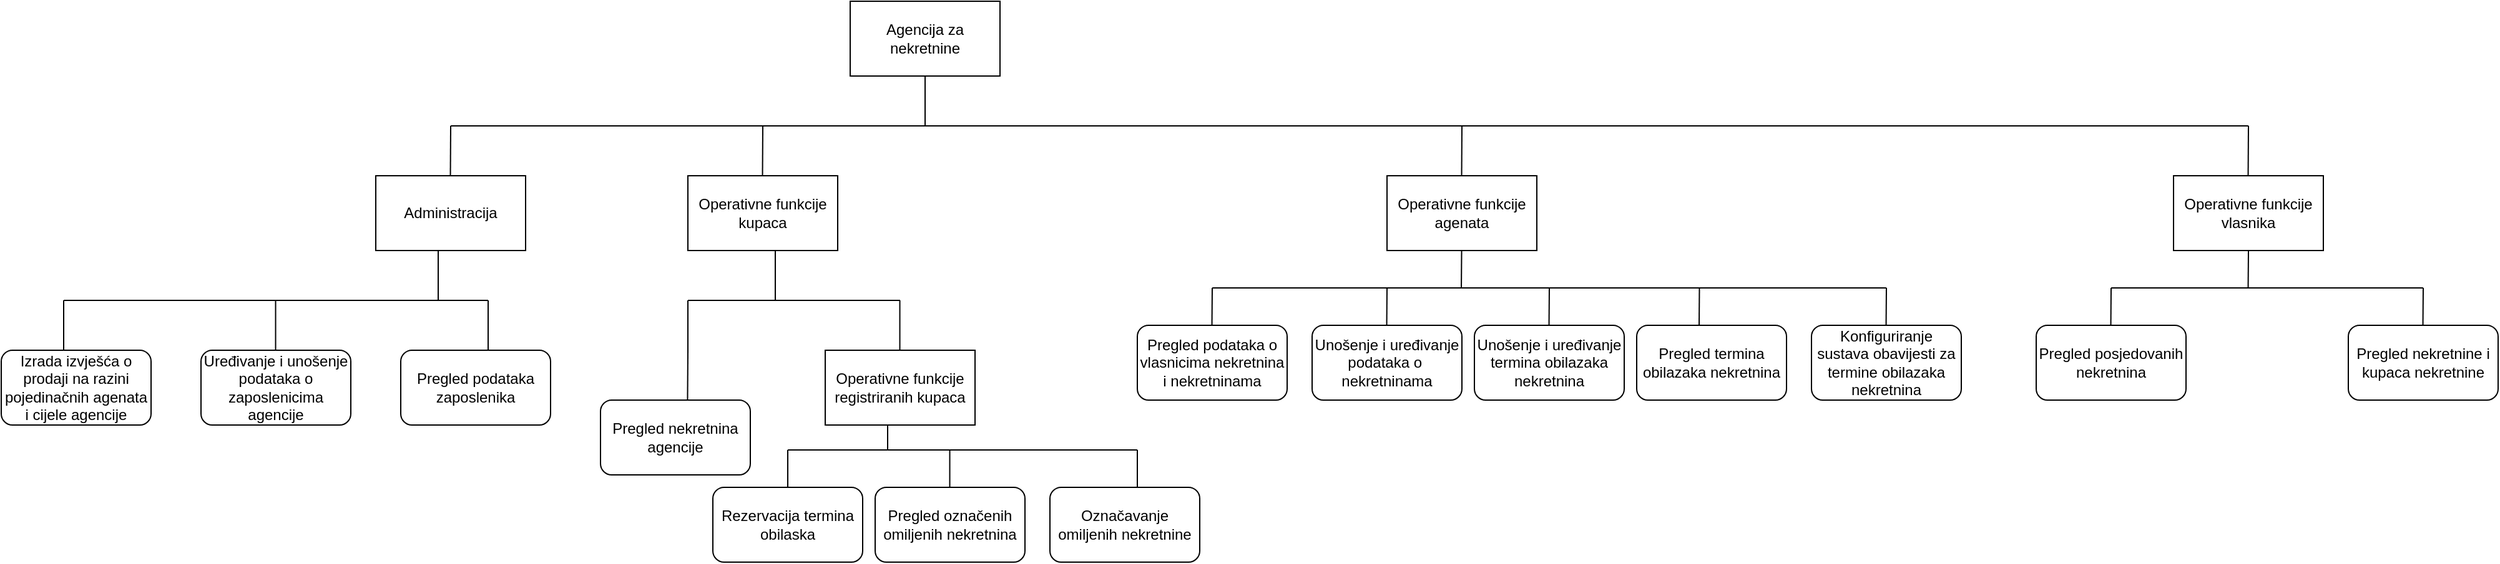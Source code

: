 <mxfile version="24.2.1" type="google">
  <diagram name="Page-1" id="19d8dcba-68ad-dc05-1034-9cf7b2a963f6">
    <mxGraphModel grid="1" page="1" gridSize="10" guides="1" tooltips="1" connect="1" arrows="1" fold="1" pageScale="1" pageWidth="1100" pageHeight="850" background="none" math="0" shadow="0">
      <root>
        <mxCell id="0" />
        <mxCell id="1" parent="0" />
        <mxCell id="bm9yW5xMiF2kMi5MJoD8-1" value="Agencija za nekretnine" style="rounded=0;whiteSpace=wrap;html=1;" vertex="1" parent="1">
          <mxGeometry x="490" y="50" width="120" height="60" as="geometry" />
        </mxCell>
        <mxCell id="bm9yW5xMiF2kMi5MJoD8-3" value="Administracija" style="rounded=0;whiteSpace=wrap;html=1;" vertex="1" parent="1">
          <mxGeometry x="110" y="190" width="120" height="60" as="geometry" />
        </mxCell>
        <mxCell id="bm9yW5xMiF2kMi5MJoD8-4" value="Operativne funkcije kupaca" style="rounded=0;whiteSpace=wrap;html=1;" vertex="1" parent="1">
          <mxGeometry x="360" y="190" width="120" height="60" as="geometry" />
        </mxCell>
        <mxCell id="bm9yW5xMiF2kMi5MJoD8-5" value="Operativne funkcije agenata" style="rounded=0;whiteSpace=wrap;html=1;" vertex="1" parent="1">
          <mxGeometry x="920" y="190" width="120" height="60" as="geometry" />
        </mxCell>
        <mxCell id="bm9yW5xMiF2kMi5MJoD8-6" value="Operativne funkcije vlasnika" style="rounded=0;whiteSpace=wrap;html=1;" vertex="1" parent="1">
          <mxGeometry x="1550" y="190" width="120" height="60" as="geometry" />
        </mxCell>
        <mxCell id="bm9yW5xMiF2kMi5MJoD8-10" value="" style="endArrow=none;html=1;rounded=0;" edge="1" parent="1">
          <mxGeometry width="50" height="50" relative="1" as="geometry">
            <mxPoint x="419.76" y="190" as="sourcePoint" />
            <mxPoint x="420" y="150" as="targetPoint" />
          </mxGeometry>
        </mxCell>
        <mxCell id="bm9yW5xMiF2kMi5MJoD8-11" value="" style="endArrow=none;html=1;rounded=0;" edge="1" parent="1">
          <mxGeometry width="50" height="50" relative="1" as="geometry">
            <mxPoint x="169.76" y="190" as="sourcePoint" />
            <mxPoint x="170" y="150" as="targetPoint" />
          </mxGeometry>
        </mxCell>
        <mxCell id="bm9yW5xMiF2kMi5MJoD8-13" value="" style="endArrow=none;html=1;rounded=0;" edge="1" parent="1">
          <mxGeometry width="50" height="50" relative="1" as="geometry">
            <mxPoint x="979.76" y="190" as="sourcePoint" />
            <mxPoint x="980" y="150" as="targetPoint" />
          </mxGeometry>
        </mxCell>
        <mxCell id="bm9yW5xMiF2kMi5MJoD8-16" value="" style="endArrow=none;html=1;rounded=0;" edge="1" parent="1">
          <mxGeometry width="50" height="50" relative="1" as="geometry">
            <mxPoint x="170" y="150" as="sourcePoint" />
            <mxPoint x="1610" y="150" as="targetPoint" />
          </mxGeometry>
        </mxCell>
        <mxCell id="bm9yW5xMiF2kMi5MJoD8-17" value="" style="endArrow=none;html=1;rounded=0;" edge="1" parent="1">
          <mxGeometry width="50" height="50" relative="1" as="geometry">
            <mxPoint x="550" y="150" as="sourcePoint" />
            <mxPoint x="550" y="110" as="targetPoint" />
          </mxGeometry>
        </mxCell>
        <mxCell id="bm9yW5xMiF2kMi5MJoD8-18" value="Izrada izvješća o prodaji na razini pojedinačnih agenata i cijele agencije" style="rounded=1;whiteSpace=wrap;html=1;" vertex="1" parent="1">
          <mxGeometry x="-190" y="330" width="120" height="60" as="geometry" />
        </mxCell>
        <mxCell id="bm9yW5xMiF2kMi5MJoD8-19" value="Uređivanje i unošenje podataka o zaposlenicima agencije" style="rounded=1;whiteSpace=wrap;html=1;" vertex="1" parent="1">
          <mxGeometry x="-30" y="330" width="120" height="60" as="geometry" />
        </mxCell>
        <mxCell id="bm9yW5xMiF2kMi5MJoD8-21" value="Pregled podataka zaposlenika" style="rounded=1;whiteSpace=wrap;html=1;" vertex="1" parent="1">
          <mxGeometry x="130" y="330" width="120" height="60" as="geometry" />
        </mxCell>
        <mxCell id="bm9yW5xMiF2kMi5MJoD8-22" value="" style="endArrow=none;html=1;rounded=0;" edge="1" parent="1">
          <mxGeometry width="50" height="50" relative="1" as="geometry">
            <mxPoint x="-140" y="330" as="sourcePoint" />
            <mxPoint x="-140" y="290" as="targetPoint" />
          </mxGeometry>
        </mxCell>
        <mxCell id="bm9yW5xMiF2kMi5MJoD8-23" value="" style="endArrow=none;html=1;rounded=0;" edge="1" parent="1">
          <mxGeometry width="50" height="50" relative="1" as="geometry">
            <mxPoint x="29.76" y="330" as="sourcePoint" />
            <mxPoint x="29.76" y="290" as="targetPoint" />
          </mxGeometry>
        </mxCell>
        <mxCell id="bm9yW5xMiF2kMi5MJoD8-24" value="" style="endArrow=none;html=1;rounded=0;" edge="1" parent="1">
          <mxGeometry width="50" height="50" relative="1" as="geometry">
            <mxPoint x="200" y="330" as="sourcePoint" />
            <mxPoint x="200" y="290" as="targetPoint" />
          </mxGeometry>
        </mxCell>
        <mxCell id="bm9yW5xMiF2kMi5MJoD8-25" value="" style="endArrow=none;html=1;rounded=0;" edge="1" parent="1">
          <mxGeometry width="50" height="50" relative="1" as="geometry">
            <mxPoint x="-140" y="290" as="sourcePoint" />
            <mxPoint x="200" y="290" as="targetPoint" />
          </mxGeometry>
        </mxCell>
        <mxCell id="bm9yW5xMiF2kMi5MJoD8-26" value="" style="endArrow=none;html=1;rounded=0;" edge="1" parent="1">
          <mxGeometry width="50" height="50" relative="1" as="geometry">
            <mxPoint x="160" y="290" as="sourcePoint" />
            <mxPoint x="160" y="250" as="targetPoint" />
          </mxGeometry>
        </mxCell>
        <mxCell id="bm9yW5xMiF2kMi5MJoD8-29" value="Operativne funkcije registriranih kupaca" style="rounded=0;whiteSpace=wrap;html=1;" vertex="1" parent="1">
          <mxGeometry x="470" y="330" width="120" height="60" as="geometry" />
        </mxCell>
        <mxCell id="bm9yW5xMiF2kMi5MJoD8-30" value="" style="endArrow=none;html=1;rounded=0;" edge="1" parent="1">
          <mxGeometry width="50" height="50" relative="1" as="geometry">
            <mxPoint x="360" y="330" as="sourcePoint" />
            <mxPoint x="360" y="290" as="targetPoint" />
          </mxGeometry>
        </mxCell>
        <mxCell id="bm9yW5xMiF2kMi5MJoD8-31" value="" style="endArrow=none;html=1;rounded=0;" edge="1" parent="1">
          <mxGeometry width="50" height="50" relative="1" as="geometry">
            <mxPoint x="529.76" y="330" as="sourcePoint" />
            <mxPoint x="529.76" y="290" as="targetPoint" />
          </mxGeometry>
        </mxCell>
        <mxCell id="bm9yW5xMiF2kMi5MJoD8-32" value="" style="endArrow=none;html=1;rounded=0;" edge="1" parent="1">
          <mxGeometry width="50" height="50" relative="1" as="geometry">
            <mxPoint x="360" y="290" as="sourcePoint" />
            <mxPoint x="530" y="290" as="targetPoint" />
          </mxGeometry>
        </mxCell>
        <mxCell id="bm9yW5xMiF2kMi5MJoD8-33" value="" style="endArrow=none;html=1;rounded=0;" edge="1" parent="1">
          <mxGeometry width="50" height="50" relative="1" as="geometry">
            <mxPoint x="430" y="290" as="sourcePoint" />
            <mxPoint x="430" y="250" as="targetPoint" />
          </mxGeometry>
        </mxCell>
        <mxCell id="bm9yW5xMiF2kMi5MJoD8-34" value="Pregled nekretnina agencije" style="rounded=1;whiteSpace=wrap;html=1;" vertex="1" parent="1">
          <mxGeometry x="290" y="370" width="120" height="60" as="geometry" />
        </mxCell>
        <mxCell id="bm9yW5xMiF2kMi5MJoD8-35" value="" style="endArrow=none;html=1;rounded=0;exitX=0.581;exitY=0.009;exitDx=0;exitDy=0;exitPerimeter=0;" edge="1" parent="1" source="bm9yW5xMiF2kMi5MJoD8-34">
          <mxGeometry width="50" height="50" relative="1" as="geometry">
            <mxPoint x="310" y="440" as="sourcePoint" />
            <mxPoint x="360" y="330" as="targetPoint" />
          </mxGeometry>
        </mxCell>
        <mxCell id="bm9yW5xMiF2kMi5MJoD8-36" value="Rezervacija termina obilaska" style="rounded=1;whiteSpace=wrap;html=1;" vertex="1" parent="1">
          <mxGeometry x="380" y="440" width="120" height="60" as="geometry" />
        </mxCell>
        <mxCell id="bm9yW5xMiF2kMi5MJoD8-37" value="Pregled označenih omiljenih nekretnina" style="rounded=1;whiteSpace=wrap;html=1;" vertex="1" parent="1">
          <mxGeometry x="510" y="440" width="120" height="60" as="geometry" />
        </mxCell>
        <mxCell id="bm9yW5xMiF2kMi5MJoD8-38" value="Označavanje omiljenih nekretnine" style="rounded=1;whiteSpace=wrap;html=1;" vertex="1" parent="1">
          <mxGeometry x="650" y="440" width="120" height="60" as="geometry" />
        </mxCell>
        <mxCell id="bm9yW5xMiF2kMi5MJoD8-39" value="" style="endArrow=none;html=1;rounded=0;" edge="1" parent="1">
          <mxGeometry width="50" height="50" relative="1" as="geometry">
            <mxPoint x="440" y="440" as="sourcePoint" />
            <mxPoint x="440" y="410" as="targetPoint" />
          </mxGeometry>
        </mxCell>
        <mxCell id="bm9yW5xMiF2kMi5MJoD8-40" value="" style="endArrow=none;html=1;rounded=0;" edge="1" parent="1">
          <mxGeometry width="50" height="50" relative="1" as="geometry">
            <mxPoint x="569.76" y="440" as="sourcePoint" />
            <mxPoint x="569.76" y="410" as="targetPoint" />
          </mxGeometry>
        </mxCell>
        <mxCell id="bm9yW5xMiF2kMi5MJoD8-41" value="" style="endArrow=none;html=1;rounded=0;" edge="1" parent="1">
          <mxGeometry width="50" height="50" relative="1" as="geometry">
            <mxPoint x="720" y="440" as="sourcePoint" />
            <mxPoint x="720" y="410" as="targetPoint" />
          </mxGeometry>
        </mxCell>
        <mxCell id="bm9yW5xMiF2kMi5MJoD8-42" value="" style="endArrow=none;html=1;rounded=0;" edge="1" parent="1">
          <mxGeometry width="50" height="50" relative="1" as="geometry">
            <mxPoint x="440" y="410" as="sourcePoint" />
            <mxPoint x="720" y="410" as="targetPoint" />
          </mxGeometry>
        </mxCell>
        <mxCell id="bm9yW5xMiF2kMi5MJoD8-44" value="" style="endArrow=none;html=1;rounded=0;" edge="1" parent="1">
          <mxGeometry width="50" height="50" relative="1" as="geometry">
            <mxPoint x="520" y="410" as="sourcePoint" />
            <mxPoint x="520" y="390" as="targetPoint" />
          </mxGeometry>
        </mxCell>
        <mxCell id="bm9yW5xMiF2kMi5MJoD8-49" value="Pregled posjedovanih nekretnina" style="rounded=1;whiteSpace=wrap;html=1;" vertex="1" parent="1">
          <mxGeometry x="1440" y="310" width="120" height="60" as="geometry" />
        </mxCell>
        <mxCell id="bm9yW5xMiF2kMi5MJoD8-50" value="Pregled nekretnine i kupaca nekretnine" style="rounded=1;whiteSpace=wrap;html=1;" vertex="1" parent="1">
          <mxGeometry x="1690" y="310" width="120" height="60" as="geometry" />
        </mxCell>
        <mxCell id="bm9yW5xMiF2kMi5MJoD8-51" value="" style="endArrow=none;html=1;rounded=0;" edge="1" parent="1">
          <mxGeometry width="50" height="50" relative="1" as="geometry">
            <mxPoint x="1609.76" y="190" as="sourcePoint" />
            <mxPoint x="1610" y="150" as="targetPoint" />
          </mxGeometry>
        </mxCell>
        <mxCell id="bm9yW5xMiF2kMi5MJoD8-53" value="" style="endArrow=none;html=1;rounded=0;exitX=0.469;exitY=-0.031;exitDx=0;exitDy=0;exitPerimeter=0;" edge="1" parent="1">
          <mxGeometry width="50" height="50" relative="1" as="geometry">
            <mxPoint x="1749.76" y="310" as="sourcePoint" />
            <mxPoint x="1750" y="280" as="targetPoint" />
          </mxGeometry>
        </mxCell>
        <mxCell id="bm9yW5xMiF2kMi5MJoD8-54" value="" style="endArrow=none;html=1;rounded=0;exitX=0.469;exitY=-0.031;exitDx=0;exitDy=0;exitPerimeter=0;" edge="1" parent="1">
          <mxGeometry width="50" height="50" relative="1" as="geometry">
            <mxPoint x="1499.76" y="310" as="sourcePoint" />
            <mxPoint x="1500" y="280" as="targetPoint" />
          </mxGeometry>
        </mxCell>
        <mxCell id="bm9yW5xMiF2kMi5MJoD8-55" value="" style="endArrow=none;html=1;rounded=0;" edge="1" parent="1">
          <mxGeometry width="50" height="50" relative="1" as="geometry">
            <mxPoint x="1500" y="280" as="sourcePoint" />
            <mxPoint x="1750" y="280" as="targetPoint" />
          </mxGeometry>
        </mxCell>
        <mxCell id="bm9yW5xMiF2kMi5MJoD8-56" value="" style="endArrow=none;html=1;rounded=0;exitX=0.469;exitY=-0.031;exitDx=0;exitDy=0;exitPerimeter=0;" edge="1" parent="1">
          <mxGeometry width="50" height="50" relative="1" as="geometry">
            <mxPoint x="1609.76" y="280" as="sourcePoint" />
            <mxPoint x="1610" y="250" as="targetPoint" />
          </mxGeometry>
        </mxCell>
        <mxCell id="bm9yW5xMiF2kMi5MJoD8-57" value="Pregled podataka o vlasnicima nekretnina i nekretninama" style="rounded=1;whiteSpace=wrap;html=1;" vertex="1" parent="1">
          <mxGeometry x="720" y="310" width="120" height="60" as="geometry" />
        </mxCell>
        <mxCell id="bm9yW5xMiF2kMi5MJoD8-58" value="Unošenje i uređivanje podataka o&amp;nbsp; nekretninama" style="rounded=1;whiteSpace=wrap;html=1;" vertex="1" parent="1">
          <mxGeometry x="860" y="310" width="120" height="60" as="geometry" />
        </mxCell>
        <mxCell id="bm9yW5xMiF2kMi5MJoD8-59" value="Unošenje i uređivanje termina obilazaka nekretnina" style="rounded=1;whiteSpace=wrap;html=1;" vertex="1" parent="1">
          <mxGeometry x="990" y="310" width="120" height="60" as="geometry" />
        </mxCell>
        <mxCell id="bm9yW5xMiF2kMi5MJoD8-60" value="Pregled termina obilazaka nekretnina" style="rounded=1;whiteSpace=wrap;html=1;" vertex="1" parent="1">
          <mxGeometry x="1120" y="310" width="120" height="60" as="geometry" />
        </mxCell>
        <mxCell id="bm9yW5xMiF2kMi5MJoD8-61" value="" style="endArrow=none;html=1;rounded=0;exitX=0.469;exitY=-0.031;exitDx=0;exitDy=0;exitPerimeter=0;" edge="1" parent="1">
          <mxGeometry width="50" height="50" relative="1" as="geometry">
            <mxPoint x="1170" y="310" as="sourcePoint" />
            <mxPoint x="1170.24" y="280" as="targetPoint" />
          </mxGeometry>
        </mxCell>
        <mxCell id="bm9yW5xMiF2kMi5MJoD8-62" value="" style="endArrow=none;html=1;rounded=0;exitX=0.469;exitY=-0.031;exitDx=0;exitDy=0;exitPerimeter=0;" edge="1" parent="1">
          <mxGeometry width="50" height="50" relative="1" as="geometry">
            <mxPoint x="1049.76" y="310" as="sourcePoint" />
            <mxPoint x="1050" y="280" as="targetPoint" />
          </mxGeometry>
        </mxCell>
        <mxCell id="bm9yW5xMiF2kMi5MJoD8-63" value="" style="endArrow=none;html=1;rounded=0;exitX=0.469;exitY=-0.031;exitDx=0;exitDy=0;exitPerimeter=0;" edge="1" parent="1">
          <mxGeometry width="50" height="50" relative="1" as="geometry">
            <mxPoint x="919.76" y="310" as="sourcePoint" />
            <mxPoint x="920" y="280" as="targetPoint" />
          </mxGeometry>
        </mxCell>
        <mxCell id="bm9yW5xMiF2kMi5MJoD8-64" value="" style="endArrow=none;html=1;rounded=0;exitX=0.469;exitY=-0.031;exitDx=0;exitDy=0;exitPerimeter=0;" edge="1" parent="1">
          <mxGeometry width="50" height="50" relative="1" as="geometry">
            <mxPoint x="779.76" y="310" as="sourcePoint" />
            <mxPoint x="780" y="280" as="targetPoint" />
          </mxGeometry>
        </mxCell>
        <mxCell id="bm9yW5xMiF2kMi5MJoD8-65" value="" style="endArrow=none;html=1;rounded=0;" edge="1" parent="1">
          <mxGeometry width="50" height="50" relative="1" as="geometry">
            <mxPoint x="780" y="280" as="sourcePoint" />
            <mxPoint x="1320" y="280" as="targetPoint" />
          </mxGeometry>
        </mxCell>
        <mxCell id="bm9yW5xMiF2kMi5MJoD8-66" value="" style="endArrow=none;html=1;rounded=0;exitX=0.469;exitY=-0.031;exitDx=0;exitDy=0;exitPerimeter=0;" edge="1" parent="1">
          <mxGeometry width="50" height="50" relative="1" as="geometry">
            <mxPoint x="979.52" y="280" as="sourcePoint" />
            <mxPoint x="979.76" y="250" as="targetPoint" />
          </mxGeometry>
        </mxCell>
        <mxCell id="bm9yW5xMiF2kMi5MJoD8-67" value="Konfiguriranje sustava obavijesti za termine obilazaka nekretnina" style="rounded=1;whiteSpace=wrap;html=1;" vertex="1" parent="1">
          <mxGeometry x="1260" y="310" width="120" height="60" as="geometry" />
        </mxCell>
        <mxCell id="bm9yW5xMiF2kMi5MJoD8-68" value="" style="endArrow=none;html=1;rounded=0;exitX=0.469;exitY=-0.031;exitDx=0;exitDy=0;exitPerimeter=0;" edge="1" parent="1">
          <mxGeometry width="50" height="50" relative="1" as="geometry">
            <mxPoint x="1319.76" y="310" as="sourcePoint" />
            <mxPoint x="1320" y="280" as="targetPoint" />
          </mxGeometry>
        </mxCell>
      </root>
    </mxGraphModel>
  </diagram>
</mxfile>
